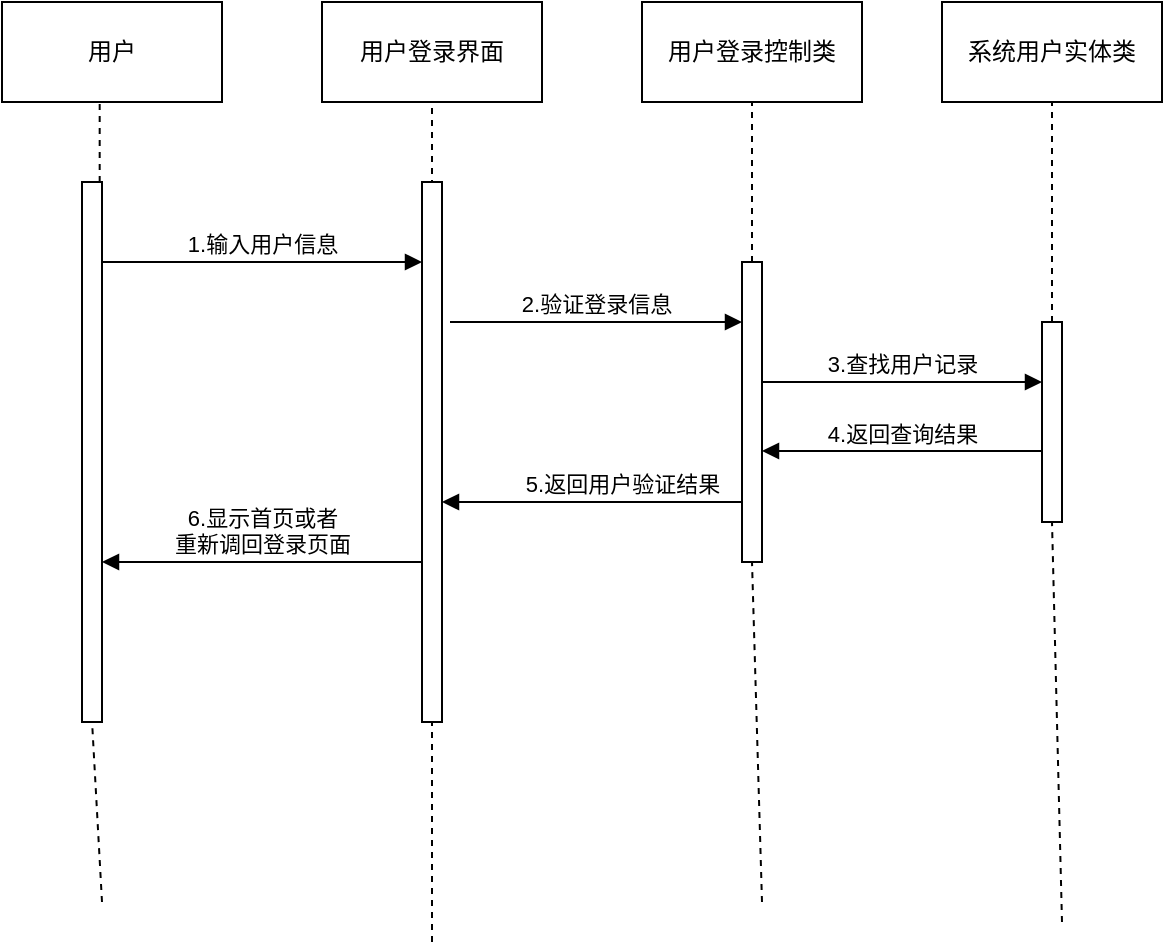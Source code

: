 <mxfile version="24.2.7" type="github">
  <diagram name="第 1 页" id="WMboH52_YUJxDlIF1hyC">
    <mxGraphModel dx="1050" dy="522" grid="1" gridSize="10" guides="1" tooltips="1" connect="1" arrows="1" fold="1" page="1" pageScale="1" pageWidth="827" pageHeight="1169" math="0" shadow="0">
      <root>
        <mxCell id="0" />
        <mxCell id="1" parent="0" />
        <mxCell id="ivl_guwO-qkgs6LeWI7R-1" value="用户" style="html=1;whiteSpace=wrap;" vertex="1" parent="1">
          <mxGeometry x="110" y="70" width="110" height="50" as="geometry" />
        </mxCell>
        <mxCell id="ivl_guwO-qkgs6LeWI7R-2" value="用户登录控制类" style="html=1;whiteSpace=wrap;" vertex="1" parent="1">
          <mxGeometry x="430" y="70" width="110" height="50" as="geometry" />
        </mxCell>
        <mxCell id="ivl_guwO-qkgs6LeWI7R-3" value="用户登录界面" style="html=1;whiteSpace=wrap;" vertex="1" parent="1">
          <mxGeometry x="270" y="70" width="110" height="50" as="geometry" />
        </mxCell>
        <mxCell id="ivl_guwO-qkgs6LeWI7R-5" value="系统用户实体类" style="html=1;whiteSpace=wrap;" vertex="1" parent="1">
          <mxGeometry x="580" y="70" width="110" height="50" as="geometry" />
        </mxCell>
        <mxCell id="ivl_guwO-qkgs6LeWI7R-11" value="" style="endArrow=none;dashed=1;html=1;rounded=0;entryX=0.444;entryY=0.96;entryDx=0;entryDy=0;entryPerimeter=0;" edge="1" parent="1" source="ivl_guwO-qkgs6LeWI7R-15" target="ivl_guwO-qkgs6LeWI7R-1">
          <mxGeometry width="50" height="50" relative="1" as="geometry">
            <mxPoint x="160" y="520" as="sourcePoint" />
            <mxPoint x="160" y="160" as="targetPoint" />
          </mxGeometry>
        </mxCell>
        <mxCell id="ivl_guwO-qkgs6LeWI7R-12" value="" style="endArrow=none;dashed=1;html=1;rounded=0;entryX=0.5;entryY=1;entryDx=0;entryDy=0;" edge="1" parent="1" target="ivl_guwO-qkgs6LeWI7R-3">
          <mxGeometry width="50" height="50" relative="1" as="geometry">
            <mxPoint x="325" y="540" as="sourcePoint" />
            <mxPoint x="440" y="250" as="targetPoint" />
          </mxGeometry>
        </mxCell>
        <mxCell id="ivl_guwO-qkgs6LeWI7R-13" value="" style="endArrow=none;dashed=1;html=1;rounded=0;entryX=0.5;entryY=1;entryDx=0;entryDy=0;" edge="1" parent="1" source="ivl_guwO-qkgs6LeWI7R-21" target="ivl_guwO-qkgs6LeWI7R-2">
          <mxGeometry width="50" height="50" relative="1" as="geometry">
            <mxPoint x="490" y="520" as="sourcePoint" />
            <mxPoint x="440" y="250" as="targetPoint" />
          </mxGeometry>
        </mxCell>
        <mxCell id="ivl_guwO-qkgs6LeWI7R-14" value="" style="endArrow=none;dashed=1;html=1;rounded=0;entryX=0.5;entryY=1;entryDx=0;entryDy=0;" edge="1" parent="1" source="ivl_guwO-qkgs6LeWI7R-25" target="ivl_guwO-qkgs6LeWI7R-5">
          <mxGeometry width="50" height="50" relative="1" as="geometry">
            <mxPoint x="640" y="540" as="sourcePoint" />
            <mxPoint x="440" y="250" as="targetPoint" />
          </mxGeometry>
        </mxCell>
        <mxCell id="ivl_guwO-qkgs6LeWI7R-16" value="" style="endArrow=none;dashed=1;html=1;rounded=0;entryX=0.444;entryY=0.96;entryDx=0;entryDy=0;entryPerimeter=0;" edge="1" parent="1" target="ivl_guwO-qkgs6LeWI7R-15">
          <mxGeometry width="50" height="50" relative="1" as="geometry">
            <mxPoint x="160" y="520" as="sourcePoint" />
            <mxPoint x="159" y="118" as="targetPoint" />
          </mxGeometry>
        </mxCell>
        <mxCell id="ivl_guwO-qkgs6LeWI7R-15" value="" style="html=1;points=[[0,0,0,0,5],[0,1,0,0,-5],[1,0,0,0,5],[1,1,0,0,-5]];perimeter=orthogonalPerimeter;outlineConnect=0;targetShapes=umlLifeline;portConstraint=eastwest;newEdgeStyle={&quot;curved&quot;:0,&quot;rounded&quot;:0};" vertex="1" parent="1">
          <mxGeometry x="150" y="160" width="10" height="270" as="geometry" />
        </mxCell>
        <mxCell id="ivl_guwO-qkgs6LeWI7R-19" value="" style="html=1;points=[[0,0,0,0,5],[0,1,0,0,-5],[1,0,0,0,5],[1,1,0,0,-5]];perimeter=orthogonalPerimeter;outlineConnect=0;targetShapes=umlLifeline;portConstraint=eastwest;newEdgeStyle={&quot;curved&quot;:0,&quot;rounded&quot;:0};" vertex="1" parent="1">
          <mxGeometry x="320" y="160" width="10" height="270" as="geometry" />
        </mxCell>
        <mxCell id="ivl_guwO-qkgs6LeWI7R-20" value="2.验证登录信息" style="html=1;verticalAlign=bottom;endArrow=block;curved=0;rounded=0;" edge="1" parent="1" target="ivl_guwO-qkgs6LeWI7R-21">
          <mxGeometry width="80" relative="1" as="geometry">
            <mxPoint x="334" y="230" as="sourcePoint" />
            <mxPoint x="480" y="230" as="targetPoint" />
          </mxGeometry>
        </mxCell>
        <mxCell id="ivl_guwO-qkgs6LeWI7R-22" value="" style="endArrow=none;dashed=1;html=1;rounded=0;entryX=0.5;entryY=1;entryDx=0;entryDy=0;" edge="1" parent="1" target="ivl_guwO-qkgs6LeWI7R-21">
          <mxGeometry width="50" height="50" relative="1" as="geometry">
            <mxPoint x="490" y="520" as="sourcePoint" />
            <mxPoint x="485" y="120" as="targetPoint" />
          </mxGeometry>
        </mxCell>
        <mxCell id="ivl_guwO-qkgs6LeWI7R-21" value="" style="html=1;points=[[0,0,0,0,5],[0,1,0,0,-5],[1,0,0,0,5],[1,1,0,0,-5]];perimeter=orthogonalPerimeter;outlineConnect=0;targetShapes=umlLifeline;portConstraint=eastwest;newEdgeStyle={&quot;curved&quot;:0,&quot;rounded&quot;:0};" vertex="1" parent="1">
          <mxGeometry x="480" y="200" width="10" height="150" as="geometry" />
        </mxCell>
        <mxCell id="ivl_guwO-qkgs6LeWI7R-26" value="" style="endArrow=none;dashed=1;html=1;rounded=0;entryX=0.5;entryY=1;entryDx=0;entryDy=0;" edge="1" parent="1" target="ivl_guwO-qkgs6LeWI7R-25">
          <mxGeometry width="50" height="50" relative="1" as="geometry">
            <mxPoint x="640" y="530" as="sourcePoint" />
            <mxPoint x="635" y="120" as="targetPoint" />
          </mxGeometry>
        </mxCell>
        <mxCell id="ivl_guwO-qkgs6LeWI7R-25" value="" style="html=1;points=[[0,0,0,0,5],[0,1,0,0,-5],[1,0,0,0,5],[1,1,0,0,-5]];perimeter=orthogonalPerimeter;outlineConnect=0;targetShapes=umlLifeline;portConstraint=eastwest;newEdgeStyle={&quot;curved&quot;:0,&quot;rounded&quot;:0};" vertex="1" parent="1">
          <mxGeometry x="630" y="230" width="10" height="100" as="geometry" />
        </mxCell>
        <mxCell id="ivl_guwO-qkgs6LeWI7R-27" value="3.查找用户记录" style="html=1;verticalAlign=bottom;endArrow=block;curved=0;rounded=0;" edge="1" parent="1" target="ivl_guwO-qkgs6LeWI7R-25">
          <mxGeometry width="80" relative="1" as="geometry">
            <mxPoint x="490" y="260" as="sourcePoint" />
            <mxPoint x="570" y="260" as="targetPoint" />
          </mxGeometry>
        </mxCell>
        <mxCell id="ivl_guwO-qkgs6LeWI7R-29" value="1.输入用户信息" style="html=1;verticalAlign=bottom;endArrow=block;curved=0;rounded=0;" edge="1" parent="1" target="ivl_guwO-qkgs6LeWI7R-19">
          <mxGeometry width="80" relative="1" as="geometry">
            <mxPoint x="160" y="200" as="sourcePoint" />
            <mxPoint x="300" y="200" as="targetPoint" />
          </mxGeometry>
        </mxCell>
        <mxCell id="ivl_guwO-qkgs6LeWI7R-31" value="4.返回查询结果" style="html=1;verticalAlign=bottom;endArrow=block;curved=0;rounded=0;" edge="1" parent="1">
          <mxGeometry width="80" relative="1" as="geometry">
            <mxPoint x="630" y="294.5" as="sourcePoint" />
            <mxPoint x="490" y="294.5" as="targetPoint" />
          </mxGeometry>
        </mxCell>
        <mxCell id="ivl_guwO-qkgs6LeWI7R-32" value="5.返回用户验证结果" style="html=1;verticalAlign=bottom;endArrow=block;curved=0;rounded=0;" edge="1" parent="1">
          <mxGeometry x="-0.2" width="80" relative="1" as="geometry">
            <mxPoint x="480" y="320" as="sourcePoint" />
            <mxPoint x="330" y="320" as="targetPoint" />
            <mxPoint as="offset" />
          </mxGeometry>
        </mxCell>
        <mxCell id="ivl_guwO-qkgs6LeWI7R-33" value="6.显示首页或者&lt;div&gt;重新调回登录页面&lt;/div&gt;" style="html=1;verticalAlign=bottom;endArrow=block;curved=0;rounded=0;" edge="1" parent="1">
          <mxGeometry width="80" relative="1" as="geometry">
            <mxPoint x="320" y="350" as="sourcePoint" />
            <mxPoint x="160" y="350" as="targetPoint" />
          </mxGeometry>
        </mxCell>
      </root>
    </mxGraphModel>
  </diagram>
</mxfile>
